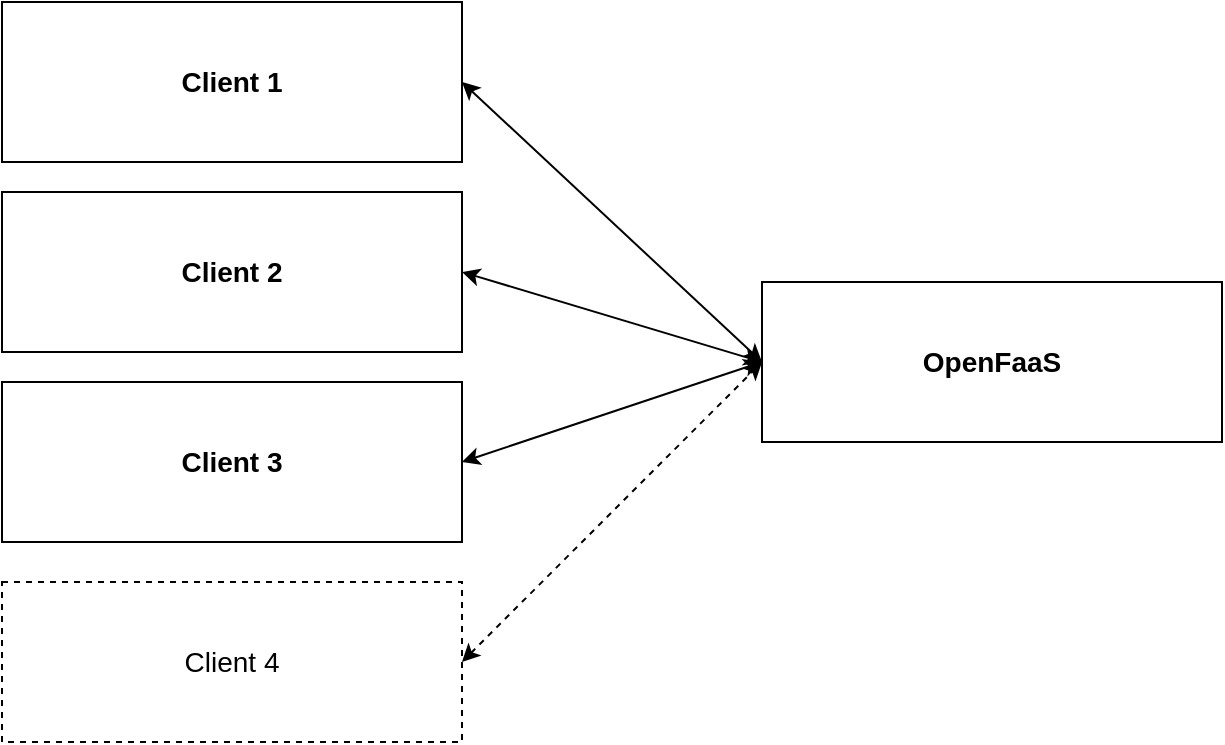 <mxfile version="15.8.7" type="device"><diagram id="QNFiAtDEu4ggpGQlryz4" name="Seite-1"><mxGraphModel dx="1102" dy="857" grid="1" gridSize="10" guides="1" tooltips="1" connect="1" arrows="1" fold="1" page="1" pageScale="1" pageWidth="827" pageHeight="1169" math="0" shadow="0"><root><mxCell id="0"/><mxCell id="1" parent="0"/><mxCell id="Ms9FMOfN2XgCPcxHYr6u-1" value="Client 1" style="rounded=0;whiteSpace=wrap;html=1;fontStyle=1;fontSize=14;fillColor=none;" vertex="1" parent="1"><mxGeometry x="10" y="10" width="230" height="80" as="geometry"/></mxCell><mxCell id="Ms9FMOfN2XgCPcxHYr6u-2" value="Client 2" style="rounded=0;whiteSpace=wrap;html=1;fontStyle=1;fontSize=14;fillColor=none;" vertex="1" parent="1"><mxGeometry x="10" y="105" width="230" height="80" as="geometry"/></mxCell><mxCell id="Ms9FMOfN2XgCPcxHYr6u-3" value="Client 3" style="rounded=0;whiteSpace=wrap;html=1;fontStyle=1;fontSize=14;fillColor=none;" vertex="1" parent="1"><mxGeometry x="10" y="200" width="230" height="80" as="geometry"/></mxCell><mxCell id="Ms9FMOfN2XgCPcxHYr6u-4" value="OpenFaaS" style="rounded=0;whiteSpace=wrap;html=1;fontStyle=1;fontSize=14;fillColor=none;" vertex="1" parent="1"><mxGeometry x="390" y="150" width="230" height="80" as="geometry"/></mxCell><mxCell id="Ms9FMOfN2XgCPcxHYr6u-5" value="" style="endArrow=classic;startArrow=classic;html=1;rounded=0;fontSize=14;entryX=0;entryY=0.5;entryDx=0;entryDy=0;exitX=1;exitY=0.5;exitDx=0;exitDy=0;" edge="1" parent="1" source="Ms9FMOfN2XgCPcxHYr6u-1" target="Ms9FMOfN2XgCPcxHYr6u-4"><mxGeometry width="50" height="50" relative="1" as="geometry"><mxPoint x="220" y="100" as="sourcePoint"/><mxPoint x="270" y="50" as="targetPoint"/></mxGeometry></mxCell><mxCell id="Ms9FMOfN2XgCPcxHYr6u-6" value="" style="endArrow=classic;startArrow=classic;html=1;rounded=0;fontSize=14;exitX=1;exitY=0.5;exitDx=0;exitDy=0;entryX=0;entryY=0.5;entryDx=0;entryDy=0;" edge="1" parent="1" source="Ms9FMOfN2XgCPcxHYr6u-2" target="Ms9FMOfN2XgCPcxHYr6u-4"><mxGeometry width="50" height="50" relative="1" as="geometry"><mxPoint x="310" y="250" as="sourcePoint"/><mxPoint x="360" y="200" as="targetPoint"/></mxGeometry></mxCell><mxCell id="Ms9FMOfN2XgCPcxHYr6u-7" value="" style="endArrow=classic;startArrow=classic;html=1;rounded=0;fontSize=14;entryX=0;entryY=0.5;entryDx=0;entryDy=0;exitX=1;exitY=0.5;exitDx=0;exitDy=0;" edge="1" parent="1" source="Ms9FMOfN2XgCPcxHYr6u-3" target="Ms9FMOfN2XgCPcxHYr6u-4"><mxGeometry width="50" height="50" relative="1" as="geometry"><mxPoint x="240" y="280" as="sourcePoint"/><mxPoint x="290" y="230" as="targetPoint"/></mxGeometry></mxCell><mxCell id="Ms9FMOfN2XgCPcxHYr6u-8" value="&lt;span style=&quot;font-weight: normal&quot;&gt;Client 4&lt;/span&gt;" style="rounded=0;whiteSpace=wrap;html=1;fontStyle=1;fontSize=14;fillColor=none;dashed=1;" vertex="1" parent="1"><mxGeometry x="10" y="300" width="230" height="80" as="geometry"/></mxCell><mxCell id="Ms9FMOfN2XgCPcxHYr6u-9" value="" style="endArrow=classic;startArrow=classic;html=1;rounded=0;fontSize=14;entryX=0;entryY=0.5;entryDx=0;entryDy=0;exitX=1;exitY=0.5;exitDx=0;exitDy=0;dashed=1;" edge="1" parent="1" source="Ms9FMOfN2XgCPcxHYr6u-8" target="Ms9FMOfN2XgCPcxHYr6u-4"><mxGeometry width="50" height="50" relative="1" as="geometry"><mxPoint x="220" y="390" as="sourcePoint"/><mxPoint x="270" y="340" as="targetPoint"/></mxGeometry></mxCell></root></mxGraphModel></diagram></mxfile>